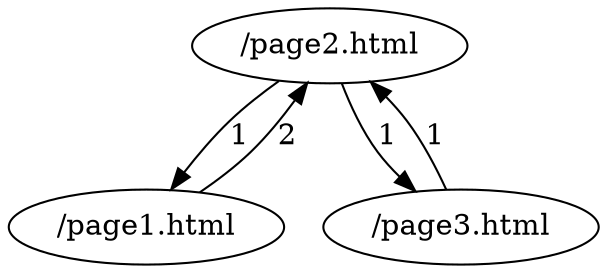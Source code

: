 digraph {
"/page2.html" -> "/page1.html" [label="1"];
"/page1.html" -> "/page2.html" [label="2"];
"/page3.html" -> "/page2.html" [label="1"];
"/page2.html" -> "/page3.html" [label="1"];
}
